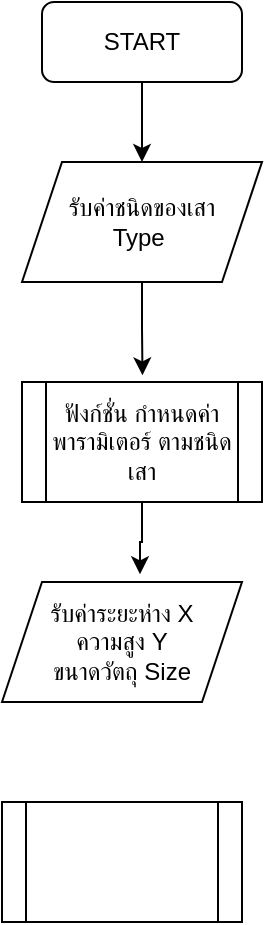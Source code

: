 <mxfile version="16.0.3" type="github">
  <diagram id="C5RBs43oDa-KdzZeNtuy" name="Page-1">
    <mxGraphModel dx="418" dy="392" grid="1" gridSize="10" guides="1" tooltips="1" connect="1" arrows="1" fold="1" page="1" pageScale="1" pageWidth="827" pageHeight="1169" math="0" shadow="0">
      <root>
        <mxCell id="WIyWlLk6GJQsqaUBKTNV-0" />
        <mxCell id="WIyWlLk6GJQsqaUBKTNV-1" parent="WIyWlLk6GJQsqaUBKTNV-0" />
        <mxCell id="0gvA0jkInxaHhh1FioPl-3" style="edgeStyle=orthogonalEdgeStyle;rounded=0;orthogonalLoop=1;jettySize=auto;html=1;entryX=0.5;entryY=0;entryDx=0;entryDy=0;" edge="1" parent="WIyWlLk6GJQsqaUBKTNV-1" source="0gvA0jkInxaHhh1FioPl-0" target="0gvA0jkInxaHhh1FioPl-1">
          <mxGeometry relative="1" as="geometry" />
        </mxCell>
        <mxCell id="0gvA0jkInxaHhh1FioPl-0" value="START" style="rounded=1;whiteSpace=wrap;html=1;" vertex="1" parent="WIyWlLk6GJQsqaUBKTNV-1">
          <mxGeometry x="330" y="40" width="100" height="40" as="geometry" />
        </mxCell>
        <mxCell id="0gvA0jkInxaHhh1FioPl-5" style="edgeStyle=orthogonalEdgeStyle;rounded=0;orthogonalLoop=1;jettySize=auto;html=1;entryX=0.535;entryY=-0.048;entryDx=0;entryDy=0;entryPerimeter=0;" edge="1" parent="WIyWlLk6GJQsqaUBKTNV-1" source="0gvA0jkInxaHhh1FioPl-1">
          <mxGeometry relative="1" as="geometry">
            <mxPoint x="380.25" y="226.64" as="targetPoint" />
          </mxGeometry>
        </mxCell>
        <mxCell id="0gvA0jkInxaHhh1FioPl-1" value="รับค่าชนิดของเสา&lt;br&gt;Type&amp;nbsp;" style="shape=parallelogram;perimeter=parallelogramPerimeter;whiteSpace=wrap;html=1;fixedSize=1;" vertex="1" parent="WIyWlLk6GJQsqaUBKTNV-1">
          <mxGeometry x="320" y="120" width="120" height="60" as="geometry" />
        </mxCell>
        <mxCell id="0gvA0jkInxaHhh1FioPl-10" style="edgeStyle=orthogonalEdgeStyle;rounded=0;orthogonalLoop=1;jettySize=auto;html=1;entryX=0.575;entryY=-0.064;entryDx=0;entryDy=0;entryPerimeter=0;" edge="1" parent="WIyWlLk6GJQsqaUBKTNV-1" source="0gvA0jkInxaHhh1FioPl-7" target="0gvA0jkInxaHhh1FioPl-9">
          <mxGeometry relative="1" as="geometry" />
        </mxCell>
        <mxCell id="0gvA0jkInxaHhh1FioPl-7" value="ฟังก์ชั่น กำหนดค่า&lt;br&gt;พารามิเตอร์ ตามชนิดเสา" style="shape=process;whiteSpace=wrap;html=1;backgroundOutline=1;" vertex="1" parent="WIyWlLk6GJQsqaUBKTNV-1">
          <mxGeometry x="320" y="230" width="120" height="60" as="geometry" />
        </mxCell>
        <mxCell id="0gvA0jkInxaHhh1FioPl-9" value="รับค่าระยะห่าง X&lt;br&gt;ความสูง Y&lt;br&gt;ขนาดวัตถุ Size" style="shape=parallelogram;perimeter=parallelogramPerimeter;whiteSpace=wrap;html=1;fixedSize=1;" vertex="1" parent="WIyWlLk6GJQsqaUBKTNV-1">
          <mxGeometry x="310" y="330" width="120" height="60" as="geometry" />
        </mxCell>
        <mxCell id="0gvA0jkInxaHhh1FioPl-11" value="" style="shape=process;whiteSpace=wrap;html=1;backgroundOutline=1;" vertex="1" parent="WIyWlLk6GJQsqaUBKTNV-1">
          <mxGeometry x="310" y="440" width="120" height="60" as="geometry" />
        </mxCell>
      </root>
    </mxGraphModel>
  </diagram>
</mxfile>
